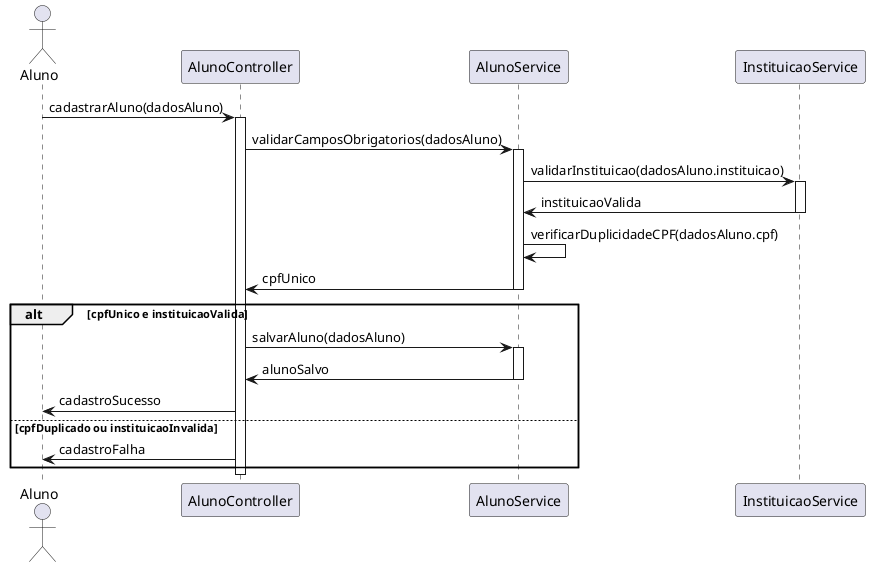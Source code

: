 @startuml
actor Aluno
participant "AlunoController" as AC
participant "AlunoService" as AS
participant "InstituicaoService" as IS

Aluno -> AC: cadastrarAluno(dadosAluno)
activate AC
AC -> AS: validarCamposObrigatorios(dadosAluno)
activate AS
AS -> IS: validarInstituicao(dadosAluno.instituicao)
activate IS
IS -> AS: instituicaoValida
deactivate IS
AS -> AS: verificarDuplicidadeCPF(dadosAluno.cpf)
AS -> AC: cpfUnico
deactivate AS

alt cpfUnico e instituicaoValida
    AC -> AS: salvarAluno(dadosAluno)
    activate AS
    AS -> AC: alunoSalvo
    deactivate AS
    AC -> Aluno: cadastroSucesso
else cpfDuplicado ou instituicaoInvalida
    AC -> Aluno: cadastroFalha
end
deactivate AC
@enduml